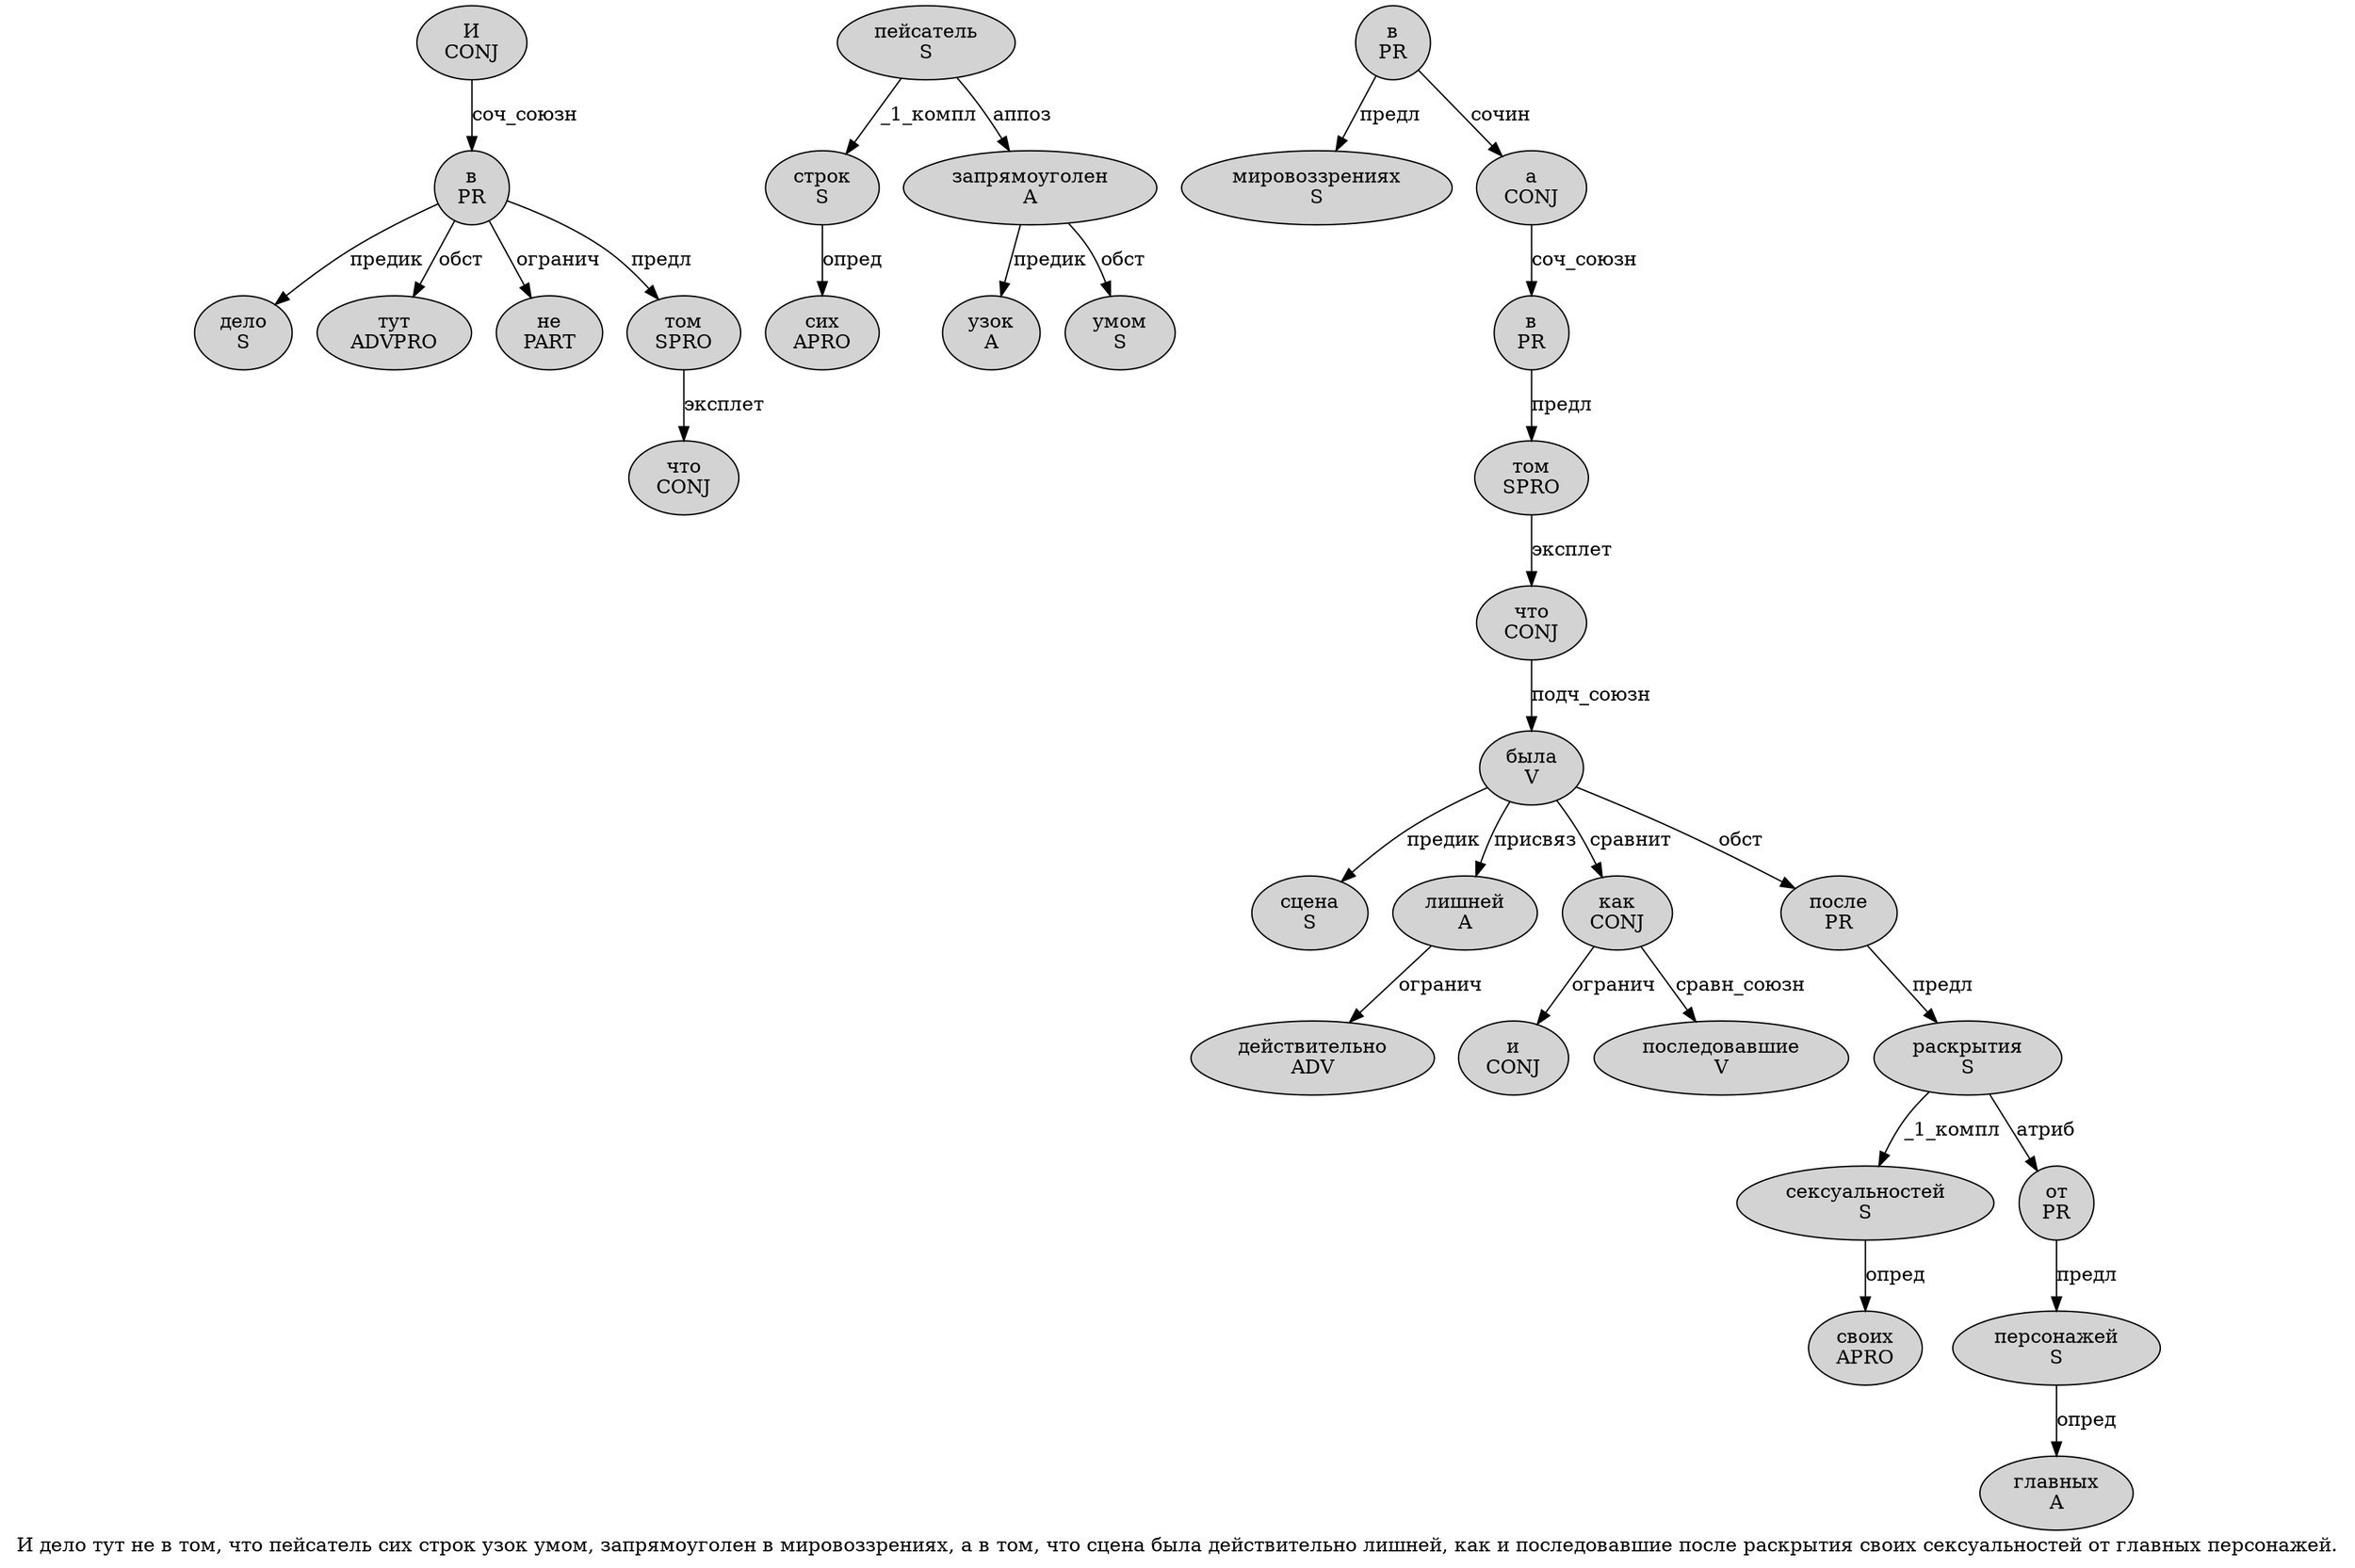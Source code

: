 digraph SENTENCE_3016 {
	graph [label="И дело тут не в том, что пейсатель сих строк узок умом, запрямоуголен в мировоззрениях, а в том, что сцена была действительно лишней, как и последовавшие после раскрытия своих сексуальностей от главных персонажей."]
	node [style=filled]
		0 [label="И
CONJ" color="" fillcolor=lightgray penwidth=1 shape=ellipse]
		1 [label="дело
S" color="" fillcolor=lightgray penwidth=1 shape=ellipse]
		2 [label="тут
ADVPRO" color="" fillcolor=lightgray penwidth=1 shape=ellipse]
		3 [label="не
PART" color="" fillcolor=lightgray penwidth=1 shape=ellipse]
		4 [label="в
PR" color="" fillcolor=lightgray penwidth=1 shape=ellipse]
		5 [label="том
SPRO" color="" fillcolor=lightgray penwidth=1 shape=ellipse]
		7 [label="что
CONJ" color="" fillcolor=lightgray penwidth=1 shape=ellipse]
		8 [label="пейсатель
S" color="" fillcolor=lightgray penwidth=1 shape=ellipse]
		9 [label="сих
APRO" color="" fillcolor=lightgray penwidth=1 shape=ellipse]
		10 [label="строк
S" color="" fillcolor=lightgray penwidth=1 shape=ellipse]
		11 [label="узок
A" color="" fillcolor=lightgray penwidth=1 shape=ellipse]
		12 [label="умом
S" color="" fillcolor=lightgray penwidth=1 shape=ellipse]
		14 [label="запрямоуголен
A" color="" fillcolor=lightgray penwidth=1 shape=ellipse]
		15 [label="в
PR" color="" fillcolor=lightgray penwidth=1 shape=ellipse]
		16 [label="мировоззрениях
S" color="" fillcolor=lightgray penwidth=1 shape=ellipse]
		18 [label="а
CONJ" color="" fillcolor=lightgray penwidth=1 shape=ellipse]
		19 [label="в
PR" color="" fillcolor=lightgray penwidth=1 shape=ellipse]
		20 [label="том
SPRO" color="" fillcolor=lightgray penwidth=1 shape=ellipse]
		22 [label="что
CONJ" color="" fillcolor=lightgray penwidth=1 shape=ellipse]
		23 [label="сцена
S" color="" fillcolor=lightgray penwidth=1 shape=ellipse]
		24 [label="была
V" color="" fillcolor=lightgray penwidth=1 shape=ellipse]
		25 [label="действительно
ADV" color="" fillcolor=lightgray penwidth=1 shape=ellipse]
		26 [label="лишней
A" color="" fillcolor=lightgray penwidth=1 shape=ellipse]
		28 [label="как
CONJ" color="" fillcolor=lightgray penwidth=1 shape=ellipse]
		29 [label="и
CONJ" color="" fillcolor=lightgray penwidth=1 shape=ellipse]
		30 [label="последовавшие
V" color="" fillcolor=lightgray penwidth=1 shape=ellipse]
		31 [label="после
PR" color="" fillcolor=lightgray penwidth=1 shape=ellipse]
		32 [label="раскрытия
S" color="" fillcolor=lightgray penwidth=1 shape=ellipse]
		33 [label="своих
APRO" color="" fillcolor=lightgray penwidth=1 shape=ellipse]
		34 [label="сексуальностей
S" color="" fillcolor=lightgray penwidth=1 shape=ellipse]
		35 [label="от
PR" color="" fillcolor=lightgray penwidth=1 shape=ellipse]
		36 [label="главных
A" color="" fillcolor=lightgray penwidth=1 shape=ellipse]
		37 [label="персонажей
S" color="" fillcolor=lightgray penwidth=1 shape=ellipse]
			5 -> 7 [label="эксплет"]
			18 -> 19 [label="соч_союзн"]
			8 -> 10 [label="_1_компл"]
			8 -> 14 [label="аппоз"]
			20 -> 22 [label="эксплет"]
			14 -> 11 [label="предик"]
			14 -> 12 [label="обст"]
			19 -> 20 [label="предл"]
			34 -> 33 [label="опред"]
			22 -> 24 [label="подч_союзн"]
			4 -> 1 [label="предик"]
			4 -> 2 [label="обст"]
			4 -> 3 [label="огранич"]
			4 -> 5 [label="предл"]
			24 -> 23 [label="предик"]
			24 -> 26 [label="присвяз"]
			24 -> 28 [label="сравнит"]
			24 -> 31 [label="обст"]
			26 -> 25 [label="огранич"]
			35 -> 37 [label="предл"]
			28 -> 29 [label="огранич"]
			28 -> 30 [label="сравн_союзн"]
			32 -> 34 [label="_1_компл"]
			32 -> 35 [label="атриб"]
			0 -> 4 [label="соч_союзн"]
			10 -> 9 [label="опред"]
			31 -> 32 [label="предл"]
			15 -> 16 [label="предл"]
			15 -> 18 [label="сочин"]
			37 -> 36 [label="опред"]
}